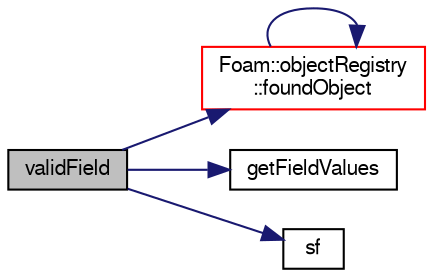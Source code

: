 digraph "validField"
{
  bgcolor="transparent";
  edge [fontname="FreeSans",fontsize="10",labelfontname="FreeSans",labelfontsize="10"];
  node [fontname="FreeSans",fontsize="10",shape=record];
  rankdir="LR";
  Node315 [label="validField",height=0.2,width=0.4,color="black", fillcolor="grey75", style="filled", fontcolor="black"];
  Node315 -> Node316 [color="midnightblue",fontsize="10",style="solid",fontname="FreeSans"];
  Node316 [label="Foam::objectRegistry\l::foundObject",height=0.2,width=0.4,color="red",URL="$a26326.html#afb1fd730975d12fa5bcd4252fbf2b92c",tooltip="Is the named Type found? "];
  Node316 -> Node316 [color="midnightblue",fontsize="10",style="solid",fontname="FreeSans"];
  Node315 -> Node327 [color="midnightblue",fontsize="10",style="solid",fontname="FreeSans"];
  Node327 [label="getFieldValues",height=0.2,width=0.4,color="black",URL="$a28726.html#a2a4a31786978814287d604e09bc3c1d5",tooltip="Return field values by looking up field name. "];
  Node315 -> Node328 [color="midnightblue",fontsize="10",style="solid",fontname="FreeSans"];
  Node328 [label="sf",height=0.2,width=0.4,color="black",URL="$a19016.html#ab318caaec810447a252e6134c88a7a77"];
}
